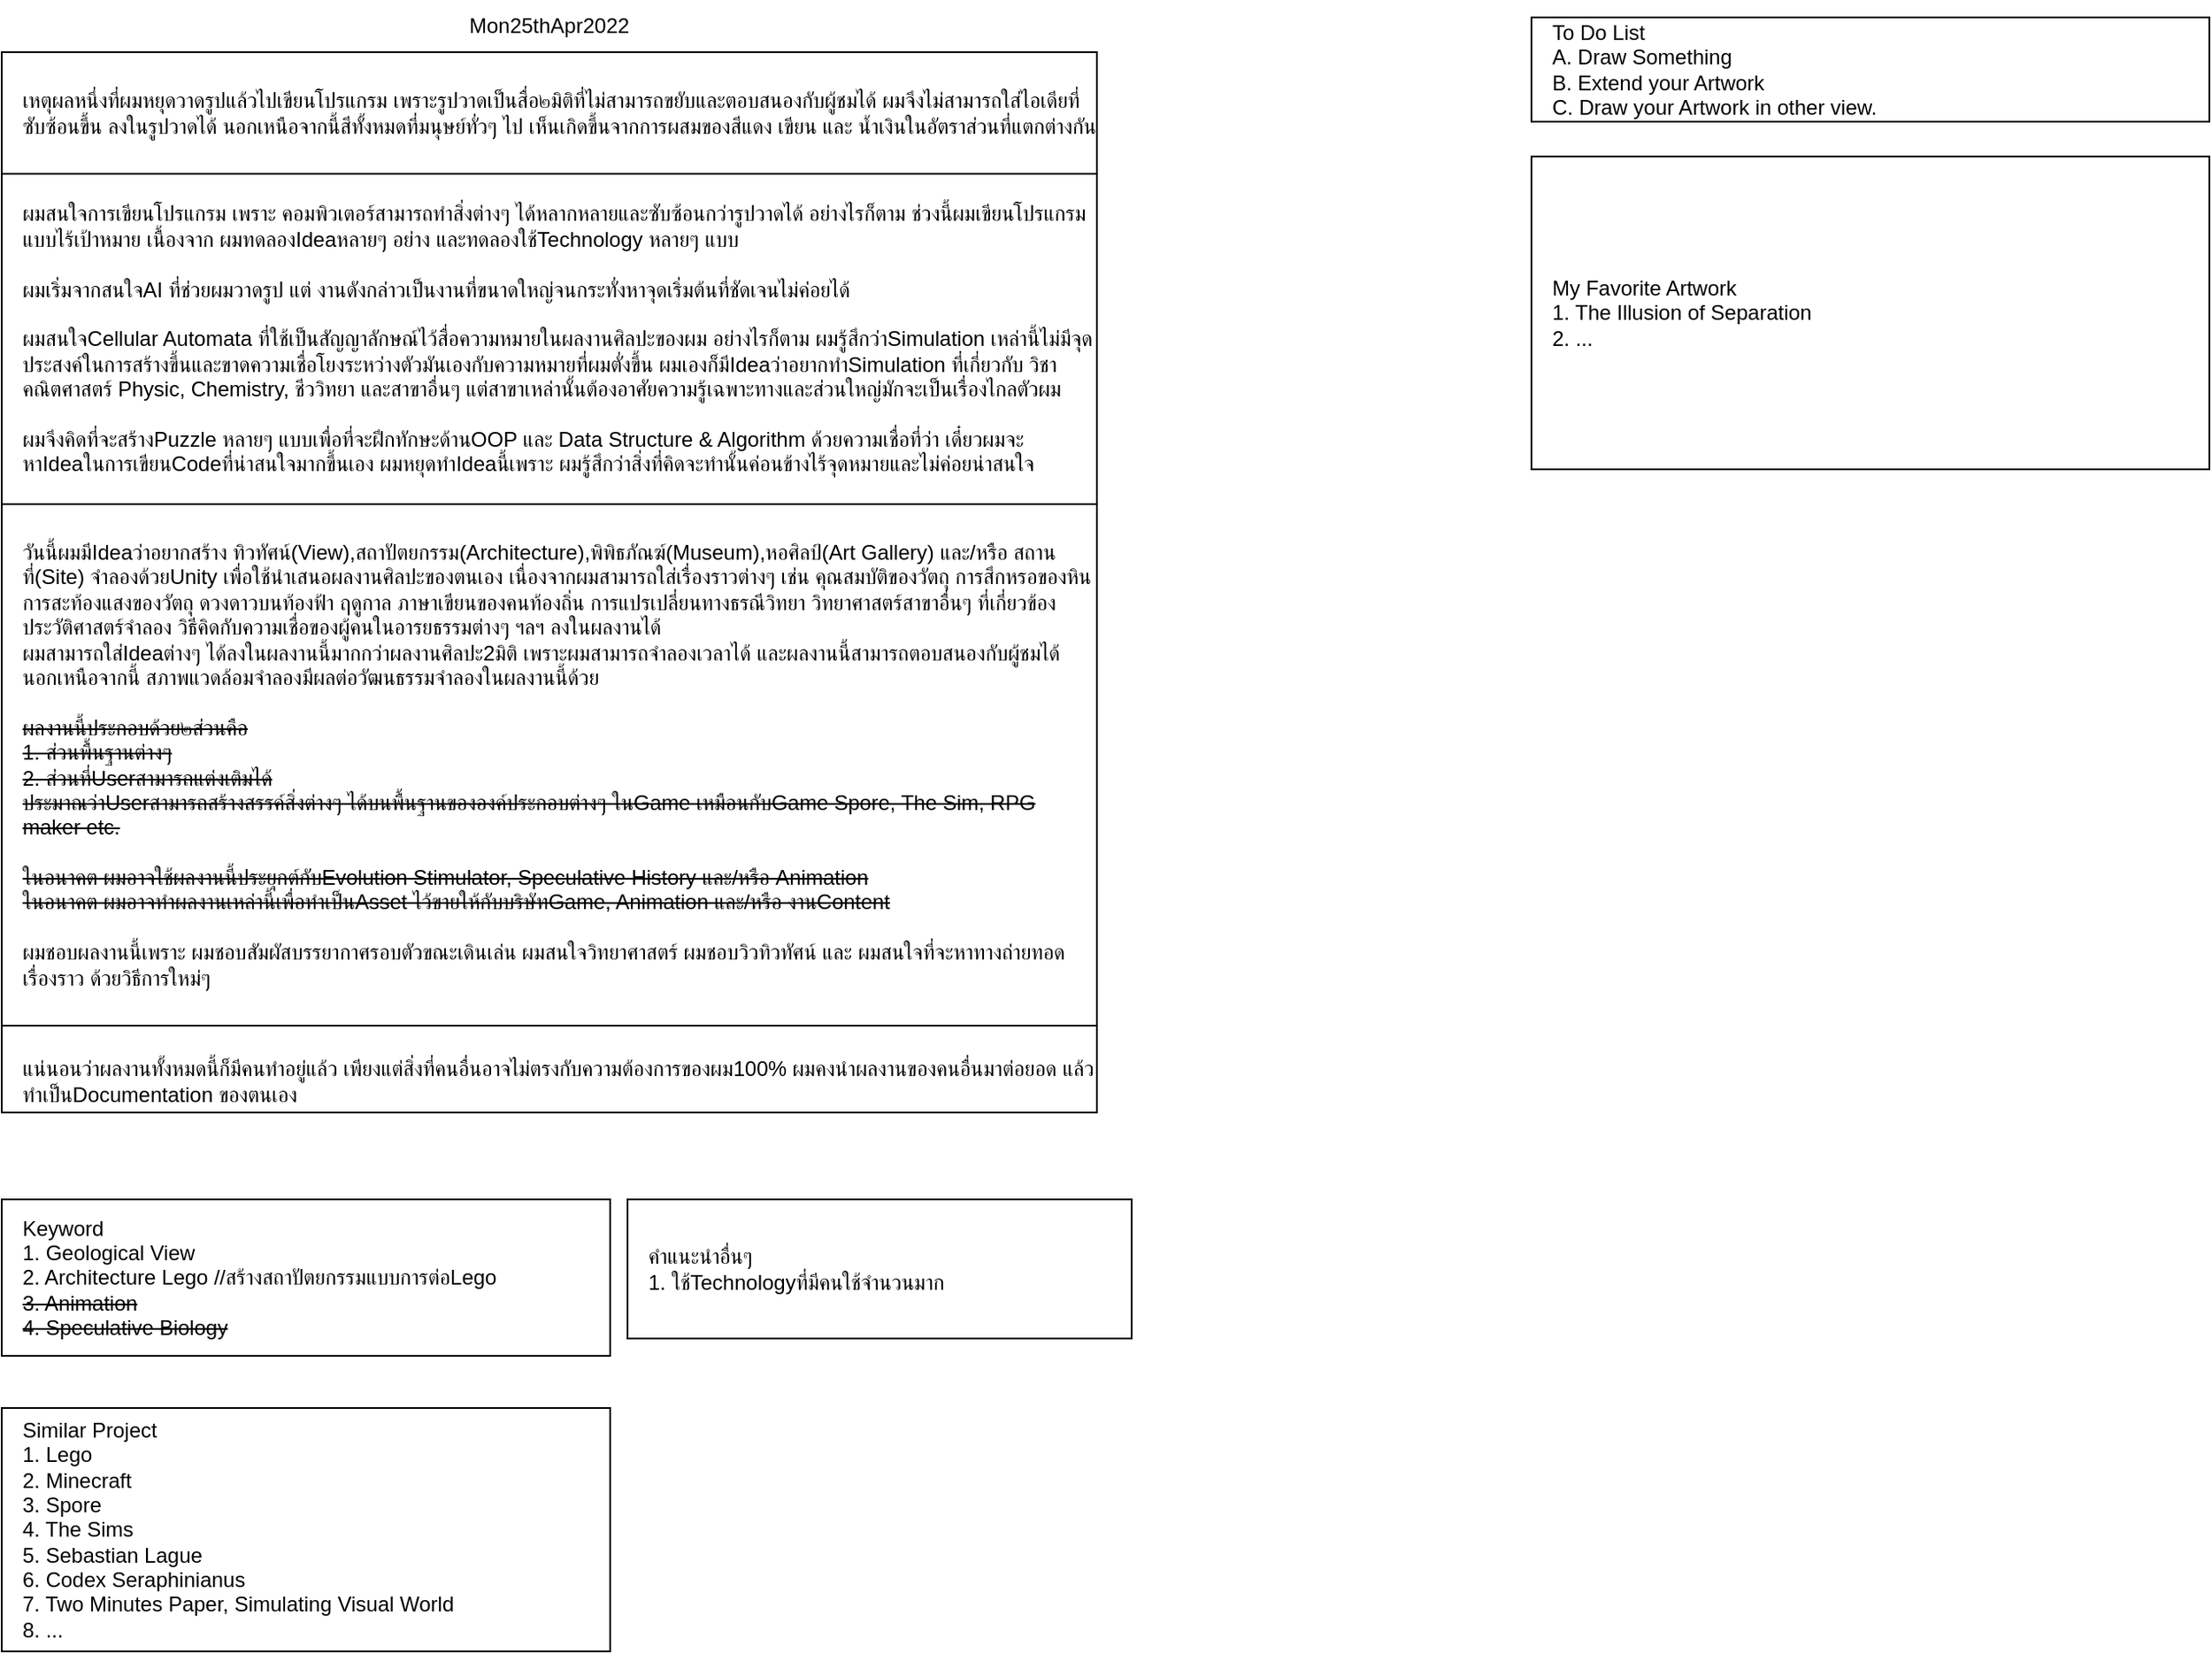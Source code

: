 <mxfile version="17.4.6" type="github">
  <diagram id="XKHxtksH3JEw9j8Yfwct" name="Page-1">
    <mxGraphModel dx="2029" dy="801" grid="1" gridSize="10" guides="1" tooltips="1" connect="1" arrows="1" fold="1" page="1" pageScale="1" pageWidth="850" pageHeight="1100" math="0" shadow="0">
      <root>
        <mxCell id="0" />
        <mxCell id="1" parent="0" />
        <mxCell id="5j2oh7pwBDOxIy2gTQvh-1" value="" style="group" parent="1" vertex="1" connectable="0">
          <mxGeometry x="-840" y="30" width="650" height="950" as="geometry" />
        </mxCell>
        <mxCell id="5j2oh7pwBDOxIy2gTQvh-2" value="&lt;span&gt;ผมสนใจการเขียนโปรแกรม เพราะ คอมพิวเตอร์สามารถทำสิ่งต่างๆ ได้หลากหลายและซับซ้อนกว่ารูปวาดได้ อย่างไรก็ตาม ช่วงนี้ผมเขียนโปรแกรมแบบไร้เป้าหมาย เนื้องจาก ผมทดลองIdeaหลายๆ อย่าง และทดลองใช้Technology หลายๆ แบบ&lt;br&gt;&lt;br&gt;ผมเริ่มจากสนใจAI ที่ช่วยผมวาดรูป แต่ งานดังกล่าวเป็นงานที่ขนาดใหญ่จนกระทั่งหาจุดเริ่มต้นที่ชัดเจนไม่ค่อยได้&amp;nbsp;&lt;br&gt;&lt;br&gt;ผมสนใจCellular Automata ที่ใช้เป็นสัญญาลักษณ์ไว้สื่อความหมายในผลงานศิลปะของผม อย่างไรก็ตาม ผมรู้สึกว่าSimulation เหล่านี้ไม่มีจุดประสงค์ในการสร้างขึ้นและขาดความเชื่อโยงระหว่างตัวมันเองกับความหมายที่ผมตั่งขึ้น ผมเองก็มีIdeaว่าอยากทำSimulation ที่เกี่ยวกับ วิชา คณิตศาสตร์ Physic, Chemistry, ชีววิทยา และสาขาอื่นๆ แต่สาขาเหล่านั้นต้องอาศัยความรู้เฉพาะทางและส่วนใหญ่มักจะเป็นเรื่องไกลตัวผม&lt;br&gt;&lt;br&gt;ผมจึงคิดที่จะสร้างPuzzle หลายๆ แบบเพื่อที่จะฝึกทักษะด้านOOP และ Data Structure &amp;amp; Algorithm ด้วยความเชื่อที่ว่า เดี๋ยวผมจะหาIdeaในการเขียนCodeที่น่าสนใจมากขึ้นเอง ผมหยุดทำIdeaนี้เพราะ ผมรู้สึกว่าสิ่งที่คิดจะทำนั้นค่อนข้างไร้จุดหมายและไม่ค่อยน่าสนใจ&lt;br&gt;&lt;/span&gt;" style="rounded=0;whiteSpace=wrap;html=1;align=left;spacingLeft=10;" parent="5j2oh7pwBDOxIy2gTQvh-1" vertex="1">
          <mxGeometry y="100" width="630" height="190" as="geometry" />
        </mxCell>
        <mxCell id="5j2oh7pwBDOxIy2gTQvh-3" value="วันนี้ผมมีIdeaว่าอยากสร้าง ทิวทัศน์(View),สถาปัตยกรรม(Architecture),พิพิธภัณฆ์(Museum),หอศิลป์(Art Gallery) และ/หรือ สถานที่(Site) จำลองด้วยUnity เพื่อใช้นำเสนอผลงานศิลปะของตนเอง เนื่องจากผมสามารถใส่เรื่องราวต่างๆ เช่น คุณสมบัติของวัตถุ การสึกหรอของหิน การสะท้องแสงของวัตถุ ดวงดาวบนท้องฟ้า ฤดูกาล ภาษาเขียนของคนท้องถิ่น การแปรเปลี่ยนทางธรณีวิทยา วิทยาศาสตร์สาขาอื่นๆ ที่เกี่ยวข้อง ประวัติศาสตร์จำลอง วิธีคิดกับความเชื่อของผู้คนในอารยธรรมต่างๆ ฯลฯ ลงในผลงานได้ &lt;br&gt;ผมสามารถใส่Ideaต่างๆ ได้ลงในผลงานนี้มากกว่าผลงานศิลปะ2มิติ เพราะผมสามารถจำลองเวลาได้ และผลงานนี้สามารถตอบสนองกับผู้ชมได้ นอกเหนือจากนี้ สภาพแวดล้อมจำลองมีผลต่อวัฒนธรรมจำลองในผลงานนี้ด้วย&lt;br&gt;&lt;br&gt;&lt;strike&gt;ผลงานนี้ประกอบด้วย๒ส่วนคือ&lt;br&gt;1. ส่วนพื้นฐานต่างๆ&lt;br&gt;2. ส่วนที่Userสามารถแต่งเติมได้ &lt;br&gt;ประมาณว่าUserสามารถสร้างสรรค์สิ่งต่างๆ ได้บนพื้นฐานขององค์ประกอบต่างๆ ในGame เหมือนกับGame Spore, The Sim, RPG maker etc.&lt;br&gt;&lt;br&gt;ในอนาคต ผมอาจใช้ผลงานนี้ประยุกต์กับEvolution Stimulator, Speculative History และ/หรือ Animation&lt;br&gt;ในอนาคต ผมอาจทำผลงานเหล่านี้เพื่อทำเป็นAsset ไว้ขายให้กับบริษัทGame, Animation และ/หรือ งานContent&lt;/strike&gt;&lt;br&gt;&lt;br&gt;ผมชอบผลงานนี้เพราะ ผมชอบสัมผัสบรรยากาศรอบตัวขณะเดินเล่น ผมสนใจวิทยาศาสตร์ ผมชอบวิวทิวทัศน์ และ ผมสนใจที่จะหาทางถ่ายทอดเรื่องราว ด้วยวิธีการใหม่ๆ" style="rounded=0;whiteSpace=wrap;html=1;align=left;spacingLeft=10;" parent="5j2oh7pwBDOxIy2gTQvh-1" vertex="1">
          <mxGeometry y="290" width="630" height="300" as="geometry" />
        </mxCell>
        <mxCell id="5j2oh7pwBDOxIy2gTQvh-4" value="Keyword&lt;br&gt;1. Geological View&lt;br&gt;2. Architecture Lego //สร้างสถาปัตยกรรมแบบการต่อLego&lt;br&gt;&lt;strike&gt;3. Animation&lt;br&gt;4. Speculative Biology&lt;/strike&gt;" style="rounded=0;whiteSpace=wrap;html=1;align=left;spacingLeft=10;" parent="5j2oh7pwBDOxIy2gTQvh-1" vertex="1">
          <mxGeometry y="690" width="350" height="90" as="geometry" />
        </mxCell>
        <mxCell id="5j2oh7pwBDOxIy2gTQvh-5" value="&lt;br&gt;&lt;span&gt;แน่นอนว่าผลงานทั้งหมดนี้ก็มีคนทำอยู่แล้ว เพียงแต่สิ่งที่คนอื่นอาจไม่ตรงกับความต้องการของผม100% ผมคงนำผลงานของคนอื่นมาต่อยอด แล้วทำเป็นDocumentation ของตนเอง&lt;/span&gt;" style="rounded=0;whiteSpace=wrap;html=1;align=left;spacingLeft=10;" parent="5j2oh7pwBDOxIy2gTQvh-1" vertex="1">
          <mxGeometry y="590" width="630" height="50" as="geometry" />
        </mxCell>
        <mxCell id="5j2oh7pwBDOxIy2gTQvh-6" value="&lt;span&gt;เหตุผลหนึ่งที่ผมหยุดวาดรูปแล้วไปเขียนโปรแกรม เพราะรูปวาดเป็นสื่อ๒มิติที่ไม่สามารถขยับและตอบสนองกับผู้ชมได้ ผมจึงไม่สามารถใส่ไอเดียที่ซับซ้อนขึ้น ลงในรูปวาดได้ นอกเหนือจากนี้สีทั้งหมดที่มนุษย์ทั่วๆ ไป เห็นเกิดขึ้นจากการผสมของสีแดง เขียน และ น้ำเงินในอัตราส่วนที่แตกต่างกัน&lt;/span&gt;" style="rounded=0;whiteSpace=wrap;html=1;align=left;spacingLeft=10;" parent="5j2oh7pwBDOxIy2gTQvh-1" vertex="1">
          <mxGeometry y="30" width="630" height="70" as="geometry" />
        </mxCell>
        <mxCell id="5j2oh7pwBDOxIy2gTQvh-7" value="Similar Project&lt;br&gt;1. Lego&lt;br&gt;2. Minecraft&lt;br&gt;3. Spore&lt;br&gt;4. The Sims&lt;br&gt;5. Sebastian Lague&lt;br&gt;6.&amp;nbsp;Codex Seraphinianus&lt;br&gt;7. Two Minutes Paper, Simulating Visual World&lt;br&gt;8. ..." style="rounded=0;whiteSpace=wrap;html=1;align=left;spacingLeft=10;" parent="5j2oh7pwBDOxIy2gTQvh-1" vertex="1">
          <mxGeometry y="810" width="350" height="140" as="geometry" />
        </mxCell>
        <mxCell id="5j2oh7pwBDOxIy2gTQvh-8" value="Mon25thApr2022" style="text;html=1;strokeColor=none;fillColor=none;align=center;verticalAlign=middle;whiteSpace=wrap;rounded=0;" parent="5j2oh7pwBDOxIy2gTQvh-1" vertex="1">
          <mxGeometry x="285" width="60" height="30" as="geometry" />
        </mxCell>
        <mxCell id="5j2oh7pwBDOxIy2gTQvh-9" value="คำแนะนำอื่นๆ&lt;br&gt;1. ใช้Technologyที่มีคนใช้จำนวนมาก" style="rounded=0;whiteSpace=wrap;html=1;align=left;spacingLeft=10;" parent="5j2oh7pwBDOxIy2gTQvh-1" vertex="1">
          <mxGeometry x="360" y="690" width="290" height="80" as="geometry" />
        </mxCell>
        <mxCell id="5j2oh7pwBDOxIy2gTQvh-12" value="To Do List&lt;br&gt;A. Draw Something&lt;br&gt;B. Extend your Artwork&lt;br&gt;C. Draw your Artwork in other view." style="rounded=0;whiteSpace=wrap;html=1;align=left;spacingLeft=10;" parent="1" vertex="1">
          <mxGeometry x="40" y="40" width="390" height="60" as="geometry" />
        </mxCell>
        <mxCell id="5j2oh7pwBDOxIy2gTQvh-13" value="My Favorite Artwork&lt;br&gt;1. The Illusion of Separation&lt;br&gt;2. ..." style="rounded=0;whiteSpace=wrap;html=1;align=left;spacingLeft=10;" parent="1" vertex="1">
          <mxGeometry x="40" y="120" width="390" height="180" as="geometry" />
        </mxCell>
      </root>
    </mxGraphModel>
  </diagram>
</mxfile>
